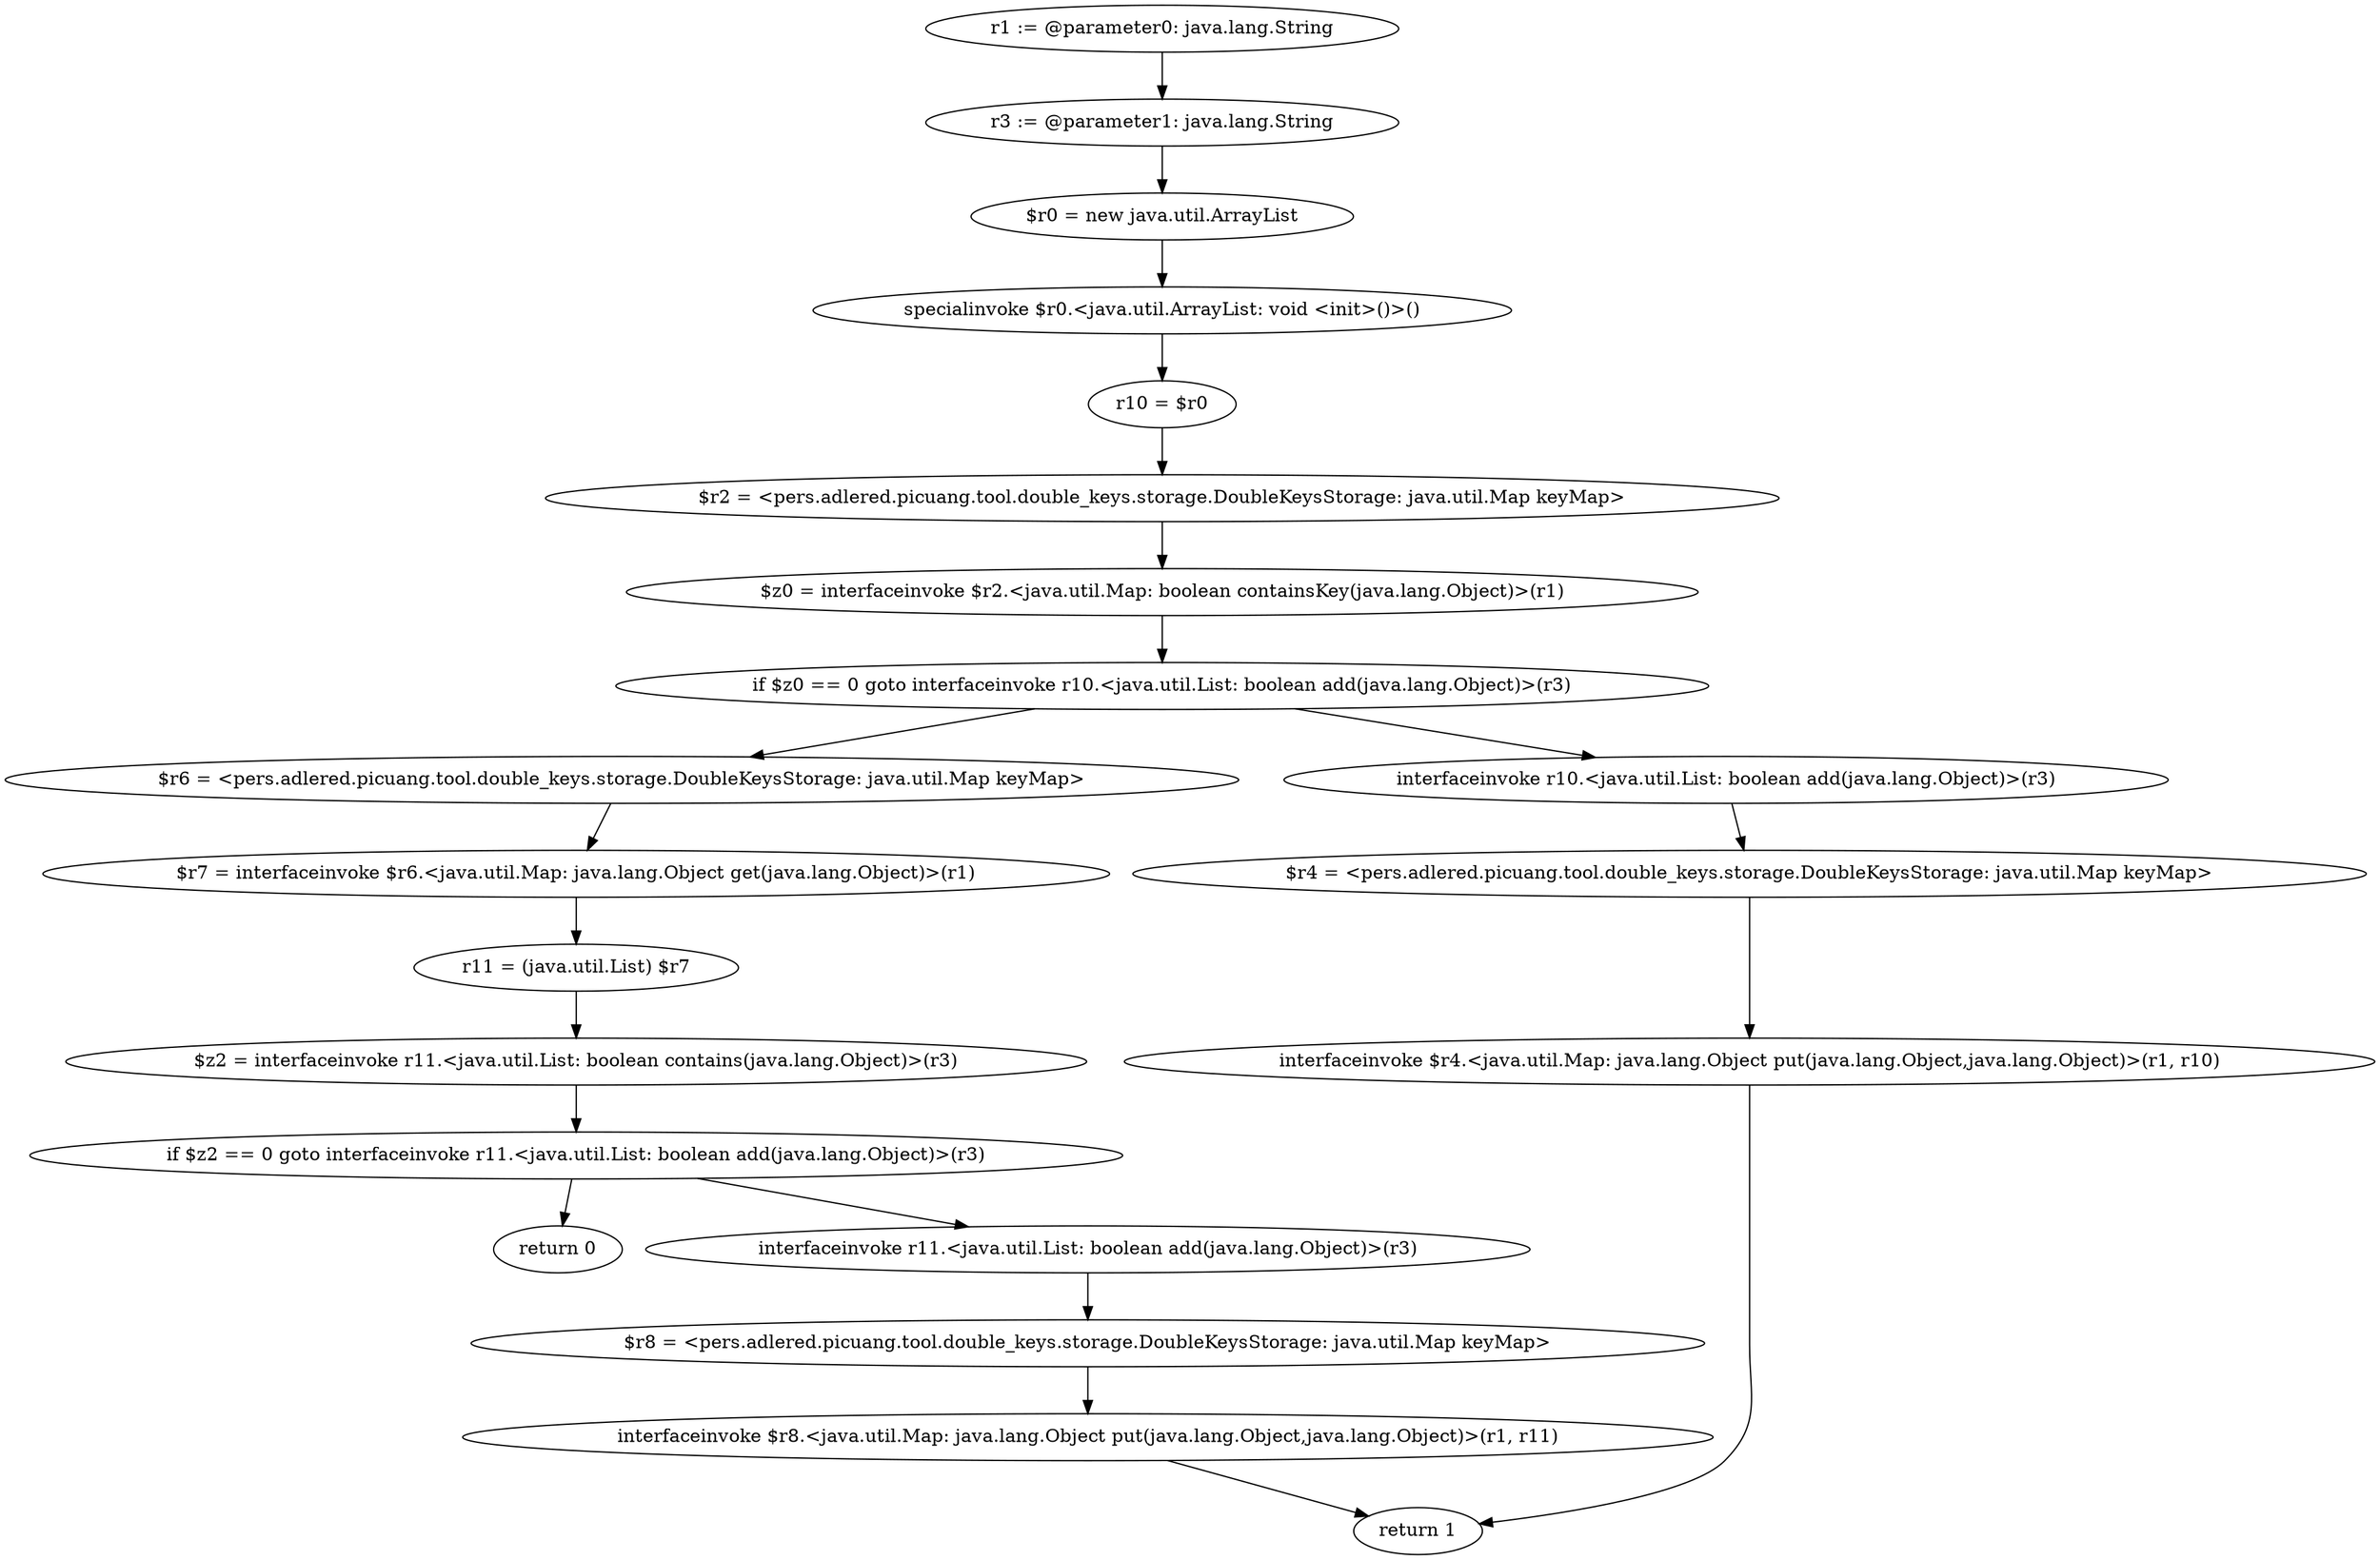 digraph "unitGraph" {
    "r1 := @parameter0: java.lang.String"
    "r3 := @parameter1: java.lang.String"
    "$r0 = new java.util.ArrayList"
    "specialinvoke $r0.<java.util.ArrayList: void <init>()>()"
    "r10 = $r0"
    "$r2 = <pers.adlered.picuang.tool.double_keys.storage.DoubleKeysStorage: java.util.Map keyMap>"
    "$z0 = interfaceinvoke $r2.<java.util.Map: boolean containsKey(java.lang.Object)>(r1)"
    "if $z0 == 0 goto interfaceinvoke r10.<java.util.List: boolean add(java.lang.Object)>(r3)"
    "$r6 = <pers.adlered.picuang.tool.double_keys.storage.DoubleKeysStorage: java.util.Map keyMap>"
    "$r7 = interfaceinvoke $r6.<java.util.Map: java.lang.Object get(java.lang.Object)>(r1)"
    "r11 = (java.util.List) $r7"
    "$z2 = interfaceinvoke r11.<java.util.List: boolean contains(java.lang.Object)>(r3)"
    "if $z2 == 0 goto interfaceinvoke r11.<java.util.List: boolean add(java.lang.Object)>(r3)"
    "return 0"
    "interfaceinvoke r11.<java.util.List: boolean add(java.lang.Object)>(r3)"
    "$r8 = <pers.adlered.picuang.tool.double_keys.storage.DoubleKeysStorage: java.util.Map keyMap>"
    "interfaceinvoke $r8.<java.util.Map: java.lang.Object put(java.lang.Object,java.lang.Object)>(r1, r11)"
    "return 1"
    "interfaceinvoke r10.<java.util.List: boolean add(java.lang.Object)>(r3)"
    "$r4 = <pers.adlered.picuang.tool.double_keys.storage.DoubleKeysStorage: java.util.Map keyMap>"
    "interfaceinvoke $r4.<java.util.Map: java.lang.Object put(java.lang.Object,java.lang.Object)>(r1, r10)"
    "r1 := @parameter0: java.lang.String"->"r3 := @parameter1: java.lang.String";
    "r3 := @parameter1: java.lang.String"->"$r0 = new java.util.ArrayList";
    "$r0 = new java.util.ArrayList"->"specialinvoke $r0.<java.util.ArrayList: void <init>()>()";
    "specialinvoke $r0.<java.util.ArrayList: void <init>()>()"->"r10 = $r0";
    "r10 = $r0"->"$r2 = <pers.adlered.picuang.tool.double_keys.storage.DoubleKeysStorage: java.util.Map keyMap>";
    "$r2 = <pers.adlered.picuang.tool.double_keys.storage.DoubleKeysStorage: java.util.Map keyMap>"->"$z0 = interfaceinvoke $r2.<java.util.Map: boolean containsKey(java.lang.Object)>(r1)";
    "$z0 = interfaceinvoke $r2.<java.util.Map: boolean containsKey(java.lang.Object)>(r1)"->"if $z0 == 0 goto interfaceinvoke r10.<java.util.List: boolean add(java.lang.Object)>(r3)";
    "if $z0 == 0 goto interfaceinvoke r10.<java.util.List: boolean add(java.lang.Object)>(r3)"->"$r6 = <pers.adlered.picuang.tool.double_keys.storage.DoubleKeysStorage: java.util.Map keyMap>";
    "if $z0 == 0 goto interfaceinvoke r10.<java.util.List: boolean add(java.lang.Object)>(r3)"->"interfaceinvoke r10.<java.util.List: boolean add(java.lang.Object)>(r3)";
    "$r6 = <pers.adlered.picuang.tool.double_keys.storage.DoubleKeysStorage: java.util.Map keyMap>"->"$r7 = interfaceinvoke $r6.<java.util.Map: java.lang.Object get(java.lang.Object)>(r1)";
    "$r7 = interfaceinvoke $r6.<java.util.Map: java.lang.Object get(java.lang.Object)>(r1)"->"r11 = (java.util.List) $r7";
    "r11 = (java.util.List) $r7"->"$z2 = interfaceinvoke r11.<java.util.List: boolean contains(java.lang.Object)>(r3)";
    "$z2 = interfaceinvoke r11.<java.util.List: boolean contains(java.lang.Object)>(r3)"->"if $z2 == 0 goto interfaceinvoke r11.<java.util.List: boolean add(java.lang.Object)>(r3)";
    "if $z2 == 0 goto interfaceinvoke r11.<java.util.List: boolean add(java.lang.Object)>(r3)"->"return 0";
    "if $z2 == 0 goto interfaceinvoke r11.<java.util.List: boolean add(java.lang.Object)>(r3)"->"interfaceinvoke r11.<java.util.List: boolean add(java.lang.Object)>(r3)";
    "interfaceinvoke r11.<java.util.List: boolean add(java.lang.Object)>(r3)"->"$r8 = <pers.adlered.picuang.tool.double_keys.storage.DoubleKeysStorage: java.util.Map keyMap>";
    "$r8 = <pers.adlered.picuang.tool.double_keys.storage.DoubleKeysStorage: java.util.Map keyMap>"->"interfaceinvoke $r8.<java.util.Map: java.lang.Object put(java.lang.Object,java.lang.Object)>(r1, r11)";
    "interfaceinvoke $r8.<java.util.Map: java.lang.Object put(java.lang.Object,java.lang.Object)>(r1, r11)"->"return 1";
    "interfaceinvoke r10.<java.util.List: boolean add(java.lang.Object)>(r3)"->"$r4 = <pers.adlered.picuang.tool.double_keys.storage.DoubleKeysStorage: java.util.Map keyMap>";
    "$r4 = <pers.adlered.picuang.tool.double_keys.storage.DoubleKeysStorage: java.util.Map keyMap>"->"interfaceinvoke $r4.<java.util.Map: java.lang.Object put(java.lang.Object,java.lang.Object)>(r1, r10)";
    "interfaceinvoke $r4.<java.util.Map: java.lang.Object put(java.lang.Object,java.lang.Object)>(r1, r10)"->"return 1";
}
